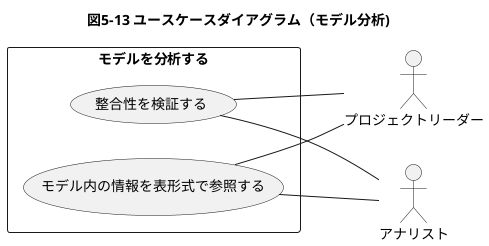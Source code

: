 @startuml
title 図5-13 ユースケースダイアグラム（モデル分析)
left to right direction
rectangle "モデルを分析する" {
    usecase 整合性を検証する as U1
    usecase "モデル内の情報を表形式で参照する" as U2
    U1 -[hidden]left- U2
}
actor プロジェクトリーダー as A1
actor アナリスト as A2
U1 -- A1
U2 -- A2
U1 -- A2
U2 -- A1
@enduml